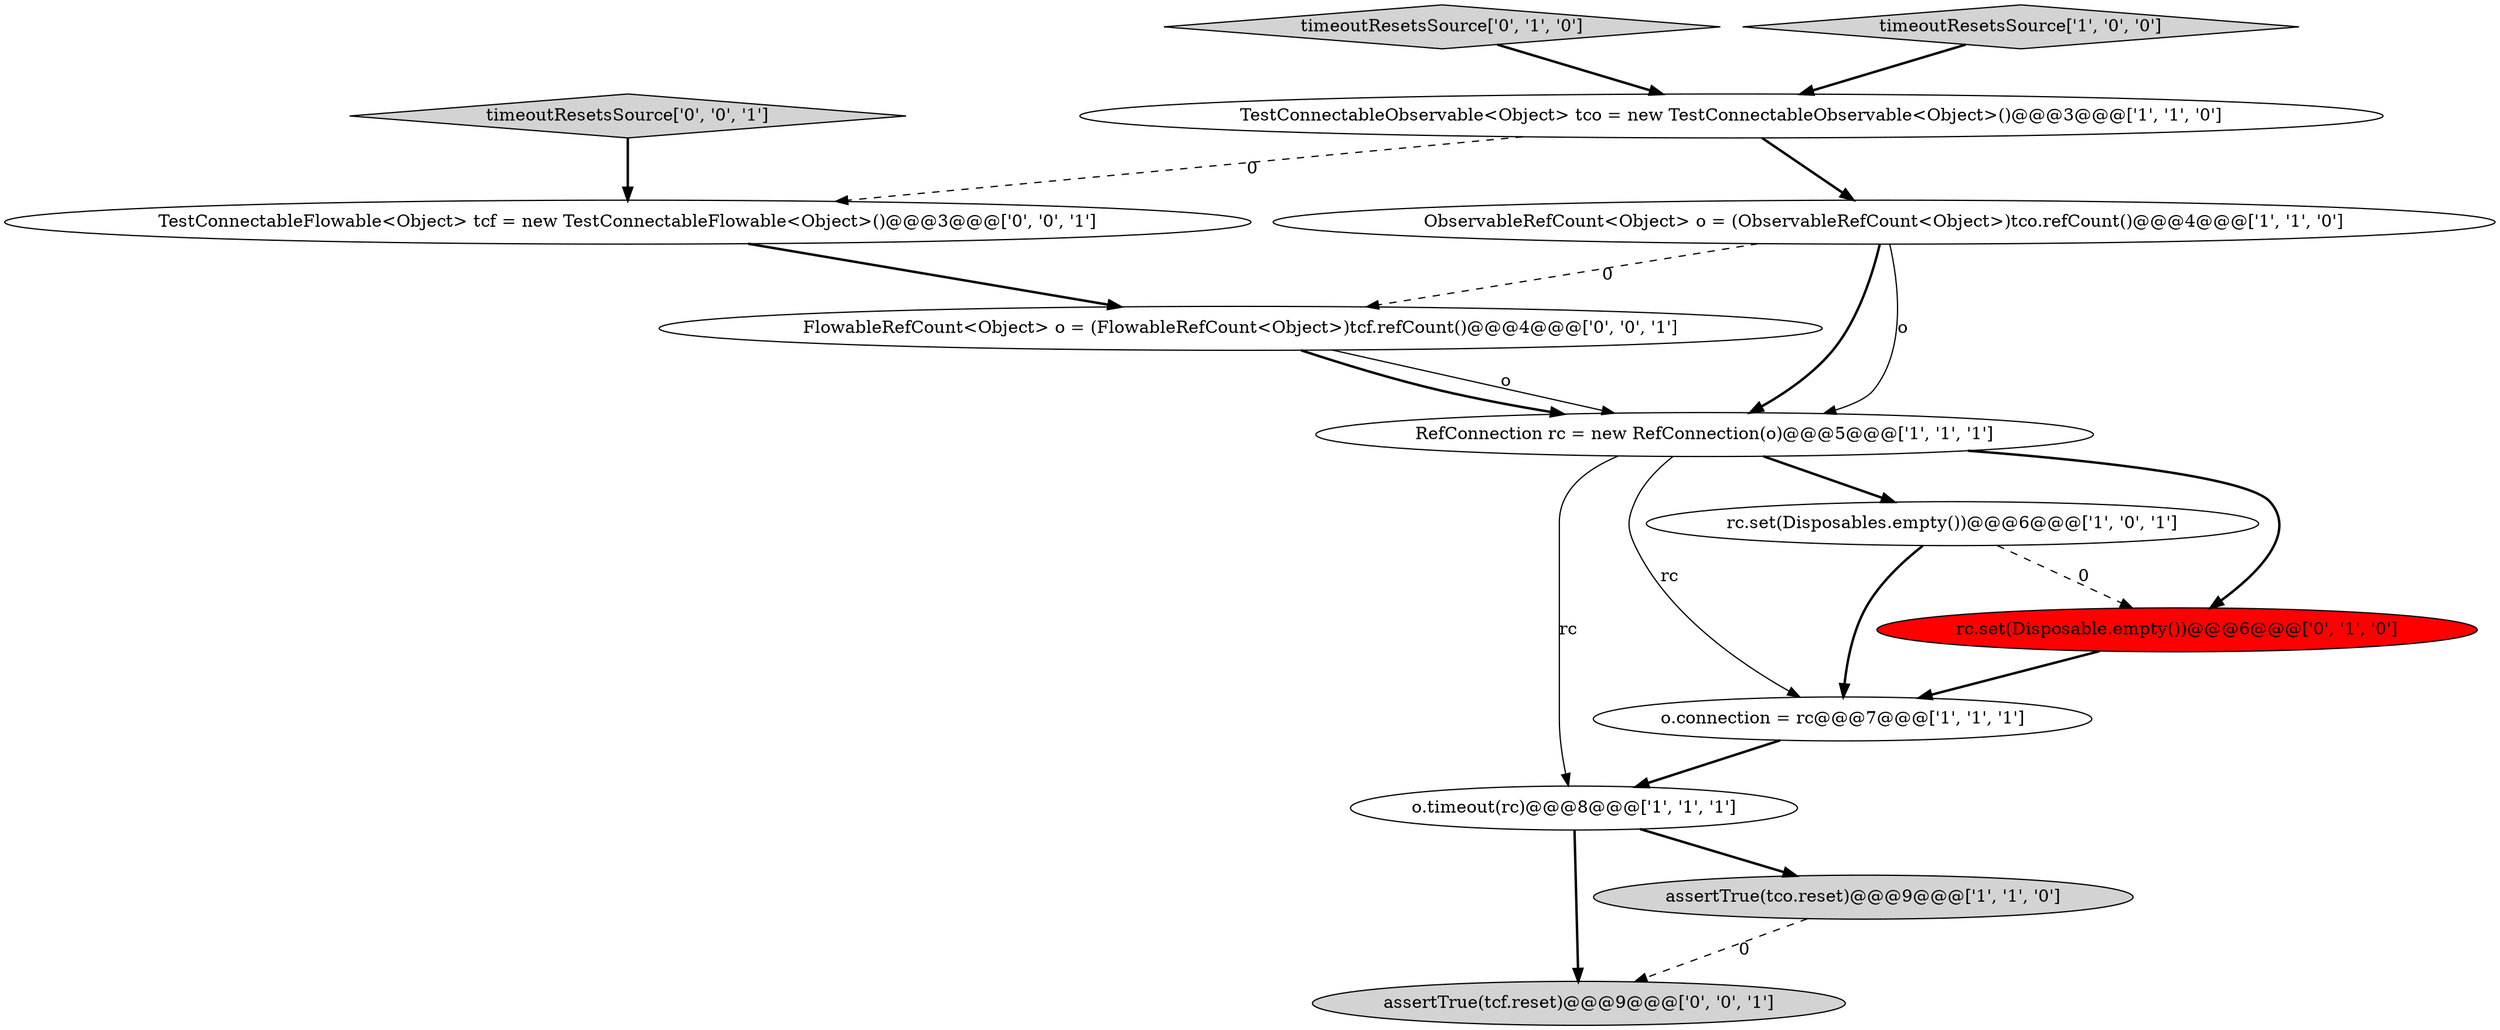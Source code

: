 digraph {
3 [style = filled, label = "rc.set(Disposables.empty())@@@6@@@['1', '0', '1']", fillcolor = white, shape = ellipse image = "AAA0AAABBB1BBB"];
2 [style = filled, label = "o.timeout(rc)@@@8@@@['1', '1', '1']", fillcolor = white, shape = ellipse image = "AAA0AAABBB1BBB"];
4 [style = filled, label = "assertTrue(tco.reset)@@@9@@@['1', '1', '0']", fillcolor = lightgray, shape = ellipse image = "AAA0AAABBB1BBB"];
7 [style = filled, label = "RefConnection rc = new RefConnection(o)@@@5@@@['1', '1', '1']", fillcolor = white, shape = ellipse image = "AAA0AAABBB1BBB"];
11 [style = filled, label = "FlowableRefCount<Object> o = (FlowableRefCount<Object>)tcf.refCount()@@@4@@@['0', '0', '1']", fillcolor = white, shape = ellipse image = "AAA0AAABBB3BBB"];
8 [style = filled, label = "timeoutResetsSource['0', '1', '0']", fillcolor = lightgray, shape = diamond image = "AAA0AAABBB2BBB"];
10 [style = filled, label = "TestConnectableFlowable<Object> tcf = new TestConnectableFlowable<Object>()@@@3@@@['0', '0', '1']", fillcolor = white, shape = ellipse image = "AAA0AAABBB3BBB"];
9 [style = filled, label = "rc.set(Disposable.empty())@@@6@@@['0', '1', '0']", fillcolor = red, shape = ellipse image = "AAA1AAABBB2BBB"];
1 [style = filled, label = "o.connection = rc@@@7@@@['1', '1', '1']", fillcolor = white, shape = ellipse image = "AAA0AAABBB1BBB"];
12 [style = filled, label = "timeoutResetsSource['0', '0', '1']", fillcolor = lightgray, shape = diamond image = "AAA0AAABBB3BBB"];
6 [style = filled, label = "ObservableRefCount<Object> o = (ObservableRefCount<Object>)tco.refCount()@@@4@@@['1', '1', '0']", fillcolor = white, shape = ellipse image = "AAA0AAABBB1BBB"];
13 [style = filled, label = "assertTrue(tcf.reset)@@@9@@@['0', '0', '1']", fillcolor = lightgray, shape = ellipse image = "AAA0AAABBB3BBB"];
5 [style = filled, label = "timeoutResetsSource['1', '0', '0']", fillcolor = lightgray, shape = diamond image = "AAA0AAABBB1BBB"];
0 [style = filled, label = "TestConnectableObservable<Object> tco = new TestConnectableObservable<Object>()@@@3@@@['1', '1', '0']", fillcolor = white, shape = ellipse image = "AAA0AAABBB1BBB"];
3->1 [style = bold, label=""];
0->6 [style = bold, label=""];
6->7 [style = solid, label="o"];
6->11 [style = dashed, label="0"];
2->4 [style = bold, label=""];
0->10 [style = dashed, label="0"];
7->3 [style = bold, label=""];
11->7 [style = solid, label="o"];
2->13 [style = bold, label=""];
8->0 [style = bold, label=""];
7->9 [style = bold, label=""];
12->10 [style = bold, label=""];
5->0 [style = bold, label=""];
3->9 [style = dashed, label="0"];
7->2 [style = solid, label="rc"];
7->1 [style = solid, label="rc"];
1->2 [style = bold, label=""];
6->7 [style = bold, label=""];
9->1 [style = bold, label=""];
4->13 [style = dashed, label="0"];
11->7 [style = bold, label=""];
10->11 [style = bold, label=""];
}
